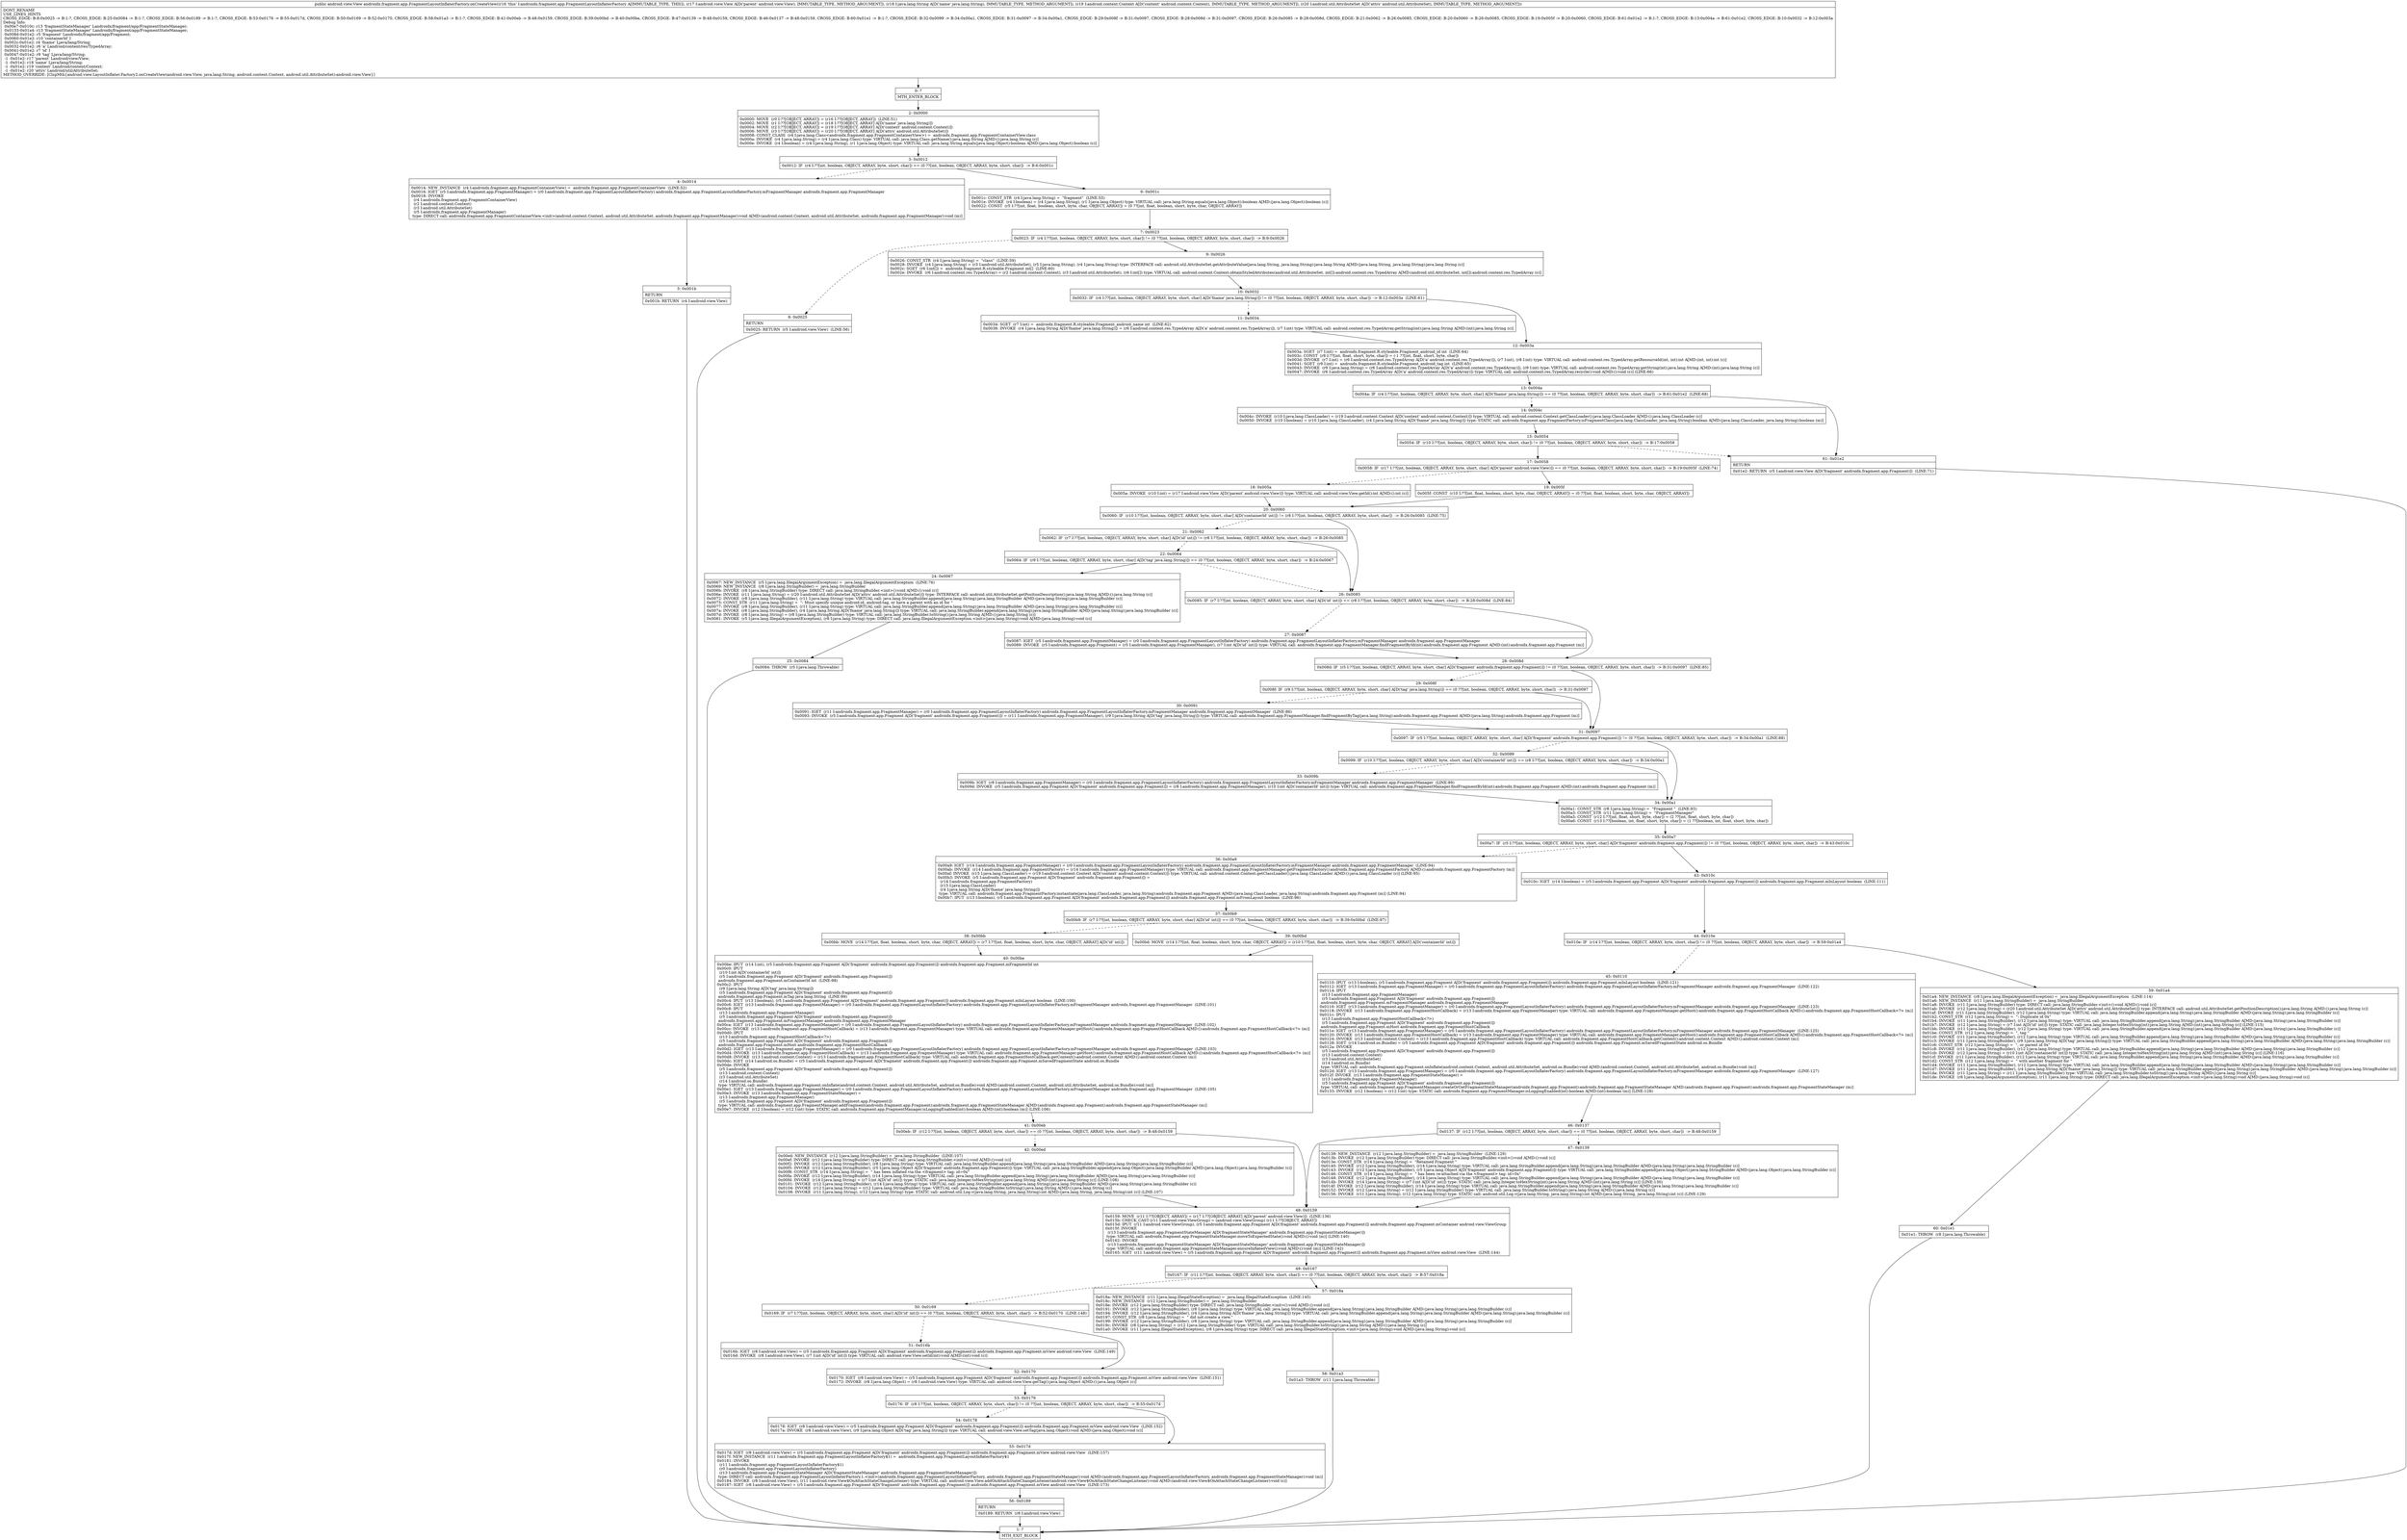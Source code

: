 digraph "CFG forandroidx.fragment.app.FragmentLayoutInflaterFactory.onCreateView(Landroid\/view\/View;Ljava\/lang\/String;Landroid\/content\/Context;Landroid\/util\/AttributeSet;)Landroid\/view\/View;" {
Node_0 [shape=record,label="{0\:\ ?|MTH_ENTER_BLOCK\l}"];
Node_2 [shape=record,label="{2\:\ 0x0000|0x0000: MOVE  (r0 I:??[OBJECT, ARRAY]) = (r16 I:??[OBJECT, ARRAY])  (LINE:51)\l0x0002: MOVE  (r1 I:??[OBJECT, ARRAY]) = (r18 I:??[OBJECT, ARRAY] A[D('name' java.lang.String)]) \l0x0004: MOVE  (r2 I:??[OBJECT, ARRAY]) = (r19 I:??[OBJECT, ARRAY] A[D('context' android.content.Context)]) \l0x0006: MOVE  (r3 I:??[OBJECT, ARRAY]) = (r20 I:??[OBJECT, ARRAY] A[D('attrs' android.util.AttributeSet)]) \l0x0008: CONST_CLASS  (r4 I:java.lang.Class\<androidx.fragment.app.FragmentContainerView\>) =  androidx.fragment.app.FragmentContainerView.class \l0x000a: INVOKE  (r4 I:java.lang.String) = (r4 I:java.lang.Class) type: VIRTUAL call: java.lang.Class.getName():java.lang.String A[MD:():java.lang.String (c)]\l0x000e: INVOKE  (r4 I:boolean) = (r4 I:java.lang.String), (r1 I:java.lang.Object) type: VIRTUAL call: java.lang.String.equals(java.lang.Object):boolean A[MD:(java.lang.Object):boolean (c)]\l}"];
Node_3 [shape=record,label="{3\:\ 0x0012|0x0012: IF  (r4 I:??[int, boolean, OBJECT, ARRAY, byte, short, char]) == (0 ??[int, boolean, OBJECT, ARRAY, byte, short, char])  \-\> B:6:0x001c \l}"];
Node_4 [shape=record,label="{4\:\ 0x0014|0x0014: NEW_INSTANCE  (r4 I:androidx.fragment.app.FragmentContainerView) =  androidx.fragment.app.FragmentContainerView  (LINE:52)\l0x0016: IGET  (r5 I:androidx.fragment.app.FragmentManager) = (r0 I:androidx.fragment.app.FragmentLayoutInflaterFactory) androidx.fragment.app.FragmentLayoutInflaterFactory.mFragmentManager androidx.fragment.app.FragmentManager \l0x0018: INVOKE  \l  (r4 I:androidx.fragment.app.FragmentContainerView)\l  (r2 I:android.content.Context)\l  (r3 I:android.util.AttributeSet)\l  (r5 I:androidx.fragment.app.FragmentManager)\l type: DIRECT call: androidx.fragment.app.FragmentContainerView.\<init\>(android.content.Context, android.util.AttributeSet, androidx.fragment.app.FragmentManager):void A[MD:(android.content.Context, android.util.AttributeSet, androidx.fragment.app.FragmentManager):void (m)]\l}"];
Node_5 [shape=record,label="{5\:\ 0x001b|RETURN\l|0x001b: RETURN  (r4 I:android.view.View) \l}"];
Node_1 [shape=record,label="{1\:\ ?|MTH_EXIT_BLOCK\l}"];
Node_6 [shape=record,label="{6\:\ 0x001c|0x001c: CONST_STR  (r4 I:java.lang.String) =  \"fragment\"  (LINE:55)\l0x001e: INVOKE  (r4 I:boolean) = (r4 I:java.lang.String), (r1 I:java.lang.Object) type: VIRTUAL call: java.lang.String.equals(java.lang.Object):boolean A[MD:(java.lang.Object):boolean (c)]\l0x0022: CONST  (r5 I:??[int, float, boolean, short, byte, char, OBJECT, ARRAY]) = (0 ??[int, float, boolean, short, byte, char, OBJECT, ARRAY]) \l}"];
Node_7 [shape=record,label="{7\:\ 0x0023|0x0023: IF  (r4 I:??[int, boolean, OBJECT, ARRAY, byte, short, char]) != (0 ??[int, boolean, OBJECT, ARRAY, byte, short, char])  \-\> B:9:0x0026 \l}"];
Node_8 [shape=record,label="{8\:\ 0x0025|RETURN\l|0x0025: RETURN  (r5 I:android.view.View)  (LINE:56)\l}"];
Node_9 [shape=record,label="{9\:\ 0x0026|0x0026: CONST_STR  (r4 I:java.lang.String) =  \"class\"  (LINE:59)\l0x0028: INVOKE  (r4 I:java.lang.String) = (r3 I:android.util.AttributeSet), (r5 I:java.lang.String), (r4 I:java.lang.String) type: INTERFACE call: android.util.AttributeSet.getAttributeValue(java.lang.String, java.lang.String):java.lang.String A[MD:(java.lang.String, java.lang.String):java.lang.String (c)]\l0x002c: SGET  (r6 I:int[]) =  androidx.fragment.R.styleable.Fragment int[]  (LINE:60)\l0x002e: INVOKE  (r6 I:android.content.res.TypedArray) = (r2 I:android.content.Context), (r3 I:android.util.AttributeSet), (r6 I:int[]) type: VIRTUAL call: android.content.Context.obtainStyledAttributes(android.util.AttributeSet, int[]):android.content.res.TypedArray A[MD:(android.util.AttributeSet, int[]):android.content.res.TypedArray (c)]\l}"];
Node_10 [shape=record,label="{10\:\ 0x0032|0x0032: IF  (r4 I:??[int, boolean, OBJECT, ARRAY, byte, short, char] A[D('fname' java.lang.String)]) != (0 ??[int, boolean, OBJECT, ARRAY, byte, short, char])  \-\> B:12:0x003a  (LINE:61)\l}"];
Node_11 [shape=record,label="{11\:\ 0x0034|0x0034: SGET  (r7 I:int) =  androidx.fragment.R.styleable.Fragment_android_name int  (LINE:62)\l0x0036: INVOKE  (r4 I:java.lang.String A[D('fname' java.lang.String)]) = (r6 I:android.content.res.TypedArray A[D('a' android.content.res.TypedArray)]), (r7 I:int) type: VIRTUAL call: android.content.res.TypedArray.getString(int):java.lang.String A[MD:(int):java.lang.String (c)]\l}"];
Node_12 [shape=record,label="{12\:\ 0x003a|0x003a: SGET  (r7 I:int) =  androidx.fragment.R.styleable.Fragment_android_id int  (LINE:64)\l0x003c: CONST  (r8 I:??[int, float, short, byte, char]) = (\-1 ??[int, float, short, byte, char]) \l0x003d: INVOKE  (r7 I:int) = (r6 I:android.content.res.TypedArray A[D('a' android.content.res.TypedArray)]), (r7 I:int), (r8 I:int) type: VIRTUAL call: android.content.res.TypedArray.getResourceId(int, int):int A[MD:(int, int):int (c)]\l0x0041: SGET  (r9 I:int) =  androidx.fragment.R.styleable.Fragment_android_tag int  (LINE:65)\l0x0043: INVOKE  (r9 I:java.lang.String) = (r6 I:android.content.res.TypedArray A[D('a' android.content.res.TypedArray)]), (r9 I:int) type: VIRTUAL call: android.content.res.TypedArray.getString(int):java.lang.String A[MD:(int):java.lang.String (c)]\l0x0047: INVOKE  (r6 I:android.content.res.TypedArray A[D('a' android.content.res.TypedArray)]) type: VIRTUAL call: android.content.res.TypedArray.recycle():void A[MD:():void (c)] (LINE:66)\l}"];
Node_13 [shape=record,label="{13\:\ 0x004a|0x004a: IF  (r4 I:??[int, boolean, OBJECT, ARRAY, byte, short, char] A[D('fname' java.lang.String)]) == (0 ??[int, boolean, OBJECT, ARRAY, byte, short, char])  \-\> B:61:0x01e2  (LINE:68)\l}"];
Node_14 [shape=record,label="{14\:\ 0x004c|0x004c: INVOKE  (r10 I:java.lang.ClassLoader) = (r19 I:android.content.Context A[D('context' android.content.Context)]) type: VIRTUAL call: android.content.Context.getClassLoader():java.lang.ClassLoader A[MD:():java.lang.ClassLoader (c)]\l0x0050: INVOKE  (r10 I:boolean) = (r10 I:java.lang.ClassLoader), (r4 I:java.lang.String A[D('fname' java.lang.String)]) type: STATIC call: androidx.fragment.app.FragmentFactory.isFragmentClass(java.lang.ClassLoader, java.lang.String):boolean A[MD:(java.lang.ClassLoader, java.lang.String):boolean (m)]\l}"];
Node_15 [shape=record,label="{15\:\ 0x0054|0x0054: IF  (r10 I:??[int, boolean, OBJECT, ARRAY, byte, short, char]) != (0 ??[int, boolean, OBJECT, ARRAY, byte, short, char])  \-\> B:17:0x0058 \l}"];
Node_17 [shape=record,label="{17\:\ 0x0058|0x0058: IF  (r17 I:??[int, boolean, OBJECT, ARRAY, byte, short, char] A[D('parent' android.view.View)]) == (0 ??[int, boolean, OBJECT, ARRAY, byte, short, char])  \-\> B:19:0x005f  (LINE:74)\l}"];
Node_18 [shape=record,label="{18\:\ 0x005a|0x005a: INVOKE  (r10 I:int) = (r17 I:android.view.View A[D('parent' android.view.View)]) type: VIRTUAL call: android.view.View.getId():int A[MD:():int (c)]\l}"];
Node_20 [shape=record,label="{20\:\ 0x0060|0x0060: IF  (r10 I:??[int, boolean, OBJECT, ARRAY, byte, short, char] A[D('containerId' int)]) != (r8 I:??[int, boolean, OBJECT, ARRAY, byte, short, char])  \-\> B:26:0x0085  (LINE:75)\l}"];
Node_21 [shape=record,label="{21\:\ 0x0062|0x0062: IF  (r7 I:??[int, boolean, OBJECT, ARRAY, byte, short, char] A[D('id' int)]) != (r8 I:??[int, boolean, OBJECT, ARRAY, byte, short, char])  \-\> B:26:0x0085 \l}"];
Node_22 [shape=record,label="{22\:\ 0x0064|0x0064: IF  (r9 I:??[int, boolean, OBJECT, ARRAY, byte, short, char] A[D('tag' java.lang.String)]) == (0 ??[int, boolean, OBJECT, ARRAY, byte, short, char])  \-\> B:24:0x0067 \l}"];
Node_24 [shape=record,label="{24\:\ 0x0067|0x0067: NEW_INSTANCE  (r5 I:java.lang.IllegalArgumentException) =  java.lang.IllegalArgumentException  (LINE:76)\l0x0069: NEW_INSTANCE  (r8 I:java.lang.StringBuilder) =  java.lang.StringBuilder \l0x006b: INVOKE  (r8 I:java.lang.StringBuilder) type: DIRECT call: java.lang.StringBuilder.\<init\>():void A[MD:():void (c)]\l0x006e: INVOKE  (r11 I:java.lang.String) = (r20 I:android.util.AttributeSet A[D('attrs' android.util.AttributeSet)]) type: INTERFACE call: android.util.AttributeSet.getPositionDescription():java.lang.String A[MD:():java.lang.String (c)]\l0x0072: INVOKE  (r8 I:java.lang.StringBuilder), (r11 I:java.lang.String) type: VIRTUAL call: java.lang.StringBuilder.append(java.lang.String):java.lang.StringBuilder A[MD:(java.lang.String):java.lang.StringBuilder (c)]\l0x0075: CONST_STR  (r11 I:java.lang.String) =  \": Must specify unique android:id, android:tag, or have a parent with an id for \" \l0x0077: INVOKE  (r8 I:java.lang.StringBuilder), (r11 I:java.lang.String) type: VIRTUAL call: java.lang.StringBuilder.append(java.lang.String):java.lang.StringBuilder A[MD:(java.lang.String):java.lang.StringBuilder (c)]\l0x007a: INVOKE  (r8 I:java.lang.StringBuilder), (r4 I:java.lang.String A[D('fname' java.lang.String)]) type: VIRTUAL call: java.lang.StringBuilder.append(java.lang.String):java.lang.StringBuilder A[MD:(java.lang.String):java.lang.StringBuilder (c)]\l0x007d: INVOKE  (r8 I:java.lang.String) = (r8 I:java.lang.StringBuilder) type: VIRTUAL call: java.lang.StringBuilder.toString():java.lang.String A[MD:():java.lang.String (c)]\l0x0081: INVOKE  (r5 I:java.lang.IllegalArgumentException), (r8 I:java.lang.String) type: DIRECT call: java.lang.IllegalArgumentException.\<init\>(java.lang.String):void A[MD:(java.lang.String):void (c)]\l}"];
Node_25 [shape=record,label="{25\:\ 0x0084|0x0084: THROW  (r5 I:java.lang.Throwable) \l}"];
Node_26 [shape=record,label="{26\:\ 0x0085|0x0085: IF  (r7 I:??[int, boolean, OBJECT, ARRAY, byte, short, char] A[D('id' int)]) == (r8 I:??[int, boolean, OBJECT, ARRAY, byte, short, char])  \-\> B:28:0x008d  (LINE:84)\l}"];
Node_27 [shape=record,label="{27\:\ 0x0087|0x0087: IGET  (r5 I:androidx.fragment.app.FragmentManager) = (r0 I:androidx.fragment.app.FragmentLayoutInflaterFactory) androidx.fragment.app.FragmentLayoutInflaterFactory.mFragmentManager androidx.fragment.app.FragmentManager \l0x0089: INVOKE  (r5 I:androidx.fragment.app.Fragment) = (r5 I:androidx.fragment.app.FragmentManager), (r7 I:int A[D('id' int)]) type: VIRTUAL call: androidx.fragment.app.FragmentManager.findFragmentById(int):androidx.fragment.app.Fragment A[MD:(int):androidx.fragment.app.Fragment (m)]\l}"];
Node_28 [shape=record,label="{28\:\ 0x008d|0x008d: IF  (r5 I:??[int, boolean, OBJECT, ARRAY, byte, short, char] A[D('fragment' androidx.fragment.app.Fragment)]) != (0 ??[int, boolean, OBJECT, ARRAY, byte, short, char])  \-\> B:31:0x0097  (LINE:85)\l}"];
Node_29 [shape=record,label="{29\:\ 0x008f|0x008f: IF  (r9 I:??[int, boolean, OBJECT, ARRAY, byte, short, char] A[D('tag' java.lang.String)]) == (0 ??[int, boolean, OBJECT, ARRAY, byte, short, char])  \-\> B:31:0x0097 \l}"];
Node_30 [shape=record,label="{30\:\ 0x0091|0x0091: IGET  (r11 I:androidx.fragment.app.FragmentManager) = (r0 I:androidx.fragment.app.FragmentLayoutInflaterFactory) androidx.fragment.app.FragmentLayoutInflaterFactory.mFragmentManager androidx.fragment.app.FragmentManager  (LINE:86)\l0x0093: INVOKE  (r5 I:androidx.fragment.app.Fragment A[D('fragment' androidx.fragment.app.Fragment)]) = (r11 I:androidx.fragment.app.FragmentManager), (r9 I:java.lang.String A[D('tag' java.lang.String)]) type: VIRTUAL call: androidx.fragment.app.FragmentManager.findFragmentByTag(java.lang.String):androidx.fragment.app.Fragment A[MD:(java.lang.String):androidx.fragment.app.Fragment (m)]\l}"];
Node_31 [shape=record,label="{31\:\ 0x0097|0x0097: IF  (r5 I:??[int, boolean, OBJECT, ARRAY, byte, short, char] A[D('fragment' androidx.fragment.app.Fragment)]) != (0 ??[int, boolean, OBJECT, ARRAY, byte, short, char])  \-\> B:34:0x00a1  (LINE:88)\l}"];
Node_32 [shape=record,label="{32\:\ 0x0099|0x0099: IF  (r10 I:??[int, boolean, OBJECT, ARRAY, byte, short, char] A[D('containerId' int)]) == (r8 I:??[int, boolean, OBJECT, ARRAY, byte, short, char])  \-\> B:34:0x00a1 \l}"];
Node_33 [shape=record,label="{33\:\ 0x009b|0x009b: IGET  (r8 I:androidx.fragment.app.FragmentManager) = (r0 I:androidx.fragment.app.FragmentLayoutInflaterFactory) androidx.fragment.app.FragmentLayoutInflaterFactory.mFragmentManager androidx.fragment.app.FragmentManager  (LINE:89)\l0x009d: INVOKE  (r5 I:androidx.fragment.app.Fragment A[D('fragment' androidx.fragment.app.Fragment)]) = (r8 I:androidx.fragment.app.FragmentManager), (r10 I:int A[D('containerId' int)]) type: VIRTUAL call: androidx.fragment.app.FragmentManager.findFragmentById(int):androidx.fragment.app.Fragment A[MD:(int):androidx.fragment.app.Fragment (m)]\l}"];
Node_34 [shape=record,label="{34\:\ 0x00a1|0x00a1: CONST_STR  (r8 I:java.lang.String) =  \"Fragment \"  (LINE:93)\l0x00a3: CONST_STR  (r11 I:java.lang.String) =  \"FragmentManager\" \l0x00a5: CONST  (r12 I:??[int, float, short, byte, char]) = (2 ??[int, float, short, byte, char]) \l0x00a6: CONST  (r13 I:??[boolean, int, float, short, byte, char]) = (1 ??[boolean, int, float, short, byte, char]) \l}"];
Node_35 [shape=record,label="{35\:\ 0x00a7|0x00a7: IF  (r5 I:??[int, boolean, OBJECT, ARRAY, byte, short, char] A[D('fragment' androidx.fragment.app.Fragment)]) != (0 ??[int, boolean, OBJECT, ARRAY, byte, short, char])  \-\> B:43:0x010c \l}"];
Node_36 [shape=record,label="{36\:\ 0x00a9|0x00a9: IGET  (r14 I:androidx.fragment.app.FragmentManager) = (r0 I:androidx.fragment.app.FragmentLayoutInflaterFactory) androidx.fragment.app.FragmentLayoutInflaterFactory.mFragmentManager androidx.fragment.app.FragmentManager  (LINE:94)\l0x00ab: INVOKE  (r14 I:androidx.fragment.app.FragmentFactory) = (r14 I:androidx.fragment.app.FragmentManager) type: VIRTUAL call: androidx.fragment.app.FragmentManager.getFragmentFactory():androidx.fragment.app.FragmentFactory A[MD:():androidx.fragment.app.FragmentFactory (m)]\l0x00af: INVOKE  (r15 I:java.lang.ClassLoader) = (r19 I:android.content.Context A[D('context' android.content.Context)]) type: VIRTUAL call: android.content.Context.getClassLoader():java.lang.ClassLoader A[MD:():java.lang.ClassLoader (c)] (LINE:95)\l0x00b3: INVOKE  (r5 I:androidx.fragment.app.Fragment A[D('fragment' androidx.fragment.app.Fragment)]) = \l  (r14 I:androidx.fragment.app.FragmentFactory)\l  (r15 I:java.lang.ClassLoader)\l  (r4 I:java.lang.String A[D('fname' java.lang.String)])\l type: VIRTUAL call: androidx.fragment.app.FragmentFactory.instantiate(java.lang.ClassLoader, java.lang.String):androidx.fragment.app.Fragment A[MD:(java.lang.ClassLoader, java.lang.String):androidx.fragment.app.Fragment (m)] (LINE:94)\l0x00b7: IPUT  (r13 I:boolean), (r5 I:androidx.fragment.app.Fragment A[D('fragment' androidx.fragment.app.Fragment)]) androidx.fragment.app.Fragment.mFromLayout boolean  (LINE:96)\l}"];
Node_37 [shape=record,label="{37\:\ 0x00b9|0x00b9: IF  (r7 I:??[int, boolean, OBJECT, ARRAY, byte, short, char] A[D('id' int)]) == (0 ??[int, boolean, OBJECT, ARRAY, byte, short, char])  \-\> B:39:0x00bd  (LINE:97)\l}"];
Node_38 [shape=record,label="{38\:\ 0x00bb|0x00bb: MOVE  (r14 I:??[int, float, boolean, short, byte, char, OBJECT, ARRAY]) = (r7 I:??[int, float, boolean, short, byte, char, OBJECT, ARRAY] A[D('id' int)]) \l}"];
Node_40 [shape=record,label="{40\:\ 0x00be|0x00be: IPUT  (r14 I:int), (r5 I:androidx.fragment.app.Fragment A[D('fragment' androidx.fragment.app.Fragment)]) androidx.fragment.app.Fragment.mFragmentId int \l0x00c0: IPUT  \l  (r10 I:int A[D('containerId' int)])\l  (r5 I:androidx.fragment.app.Fragment A[D('fragment' androidx.fragment.app.Fragment)])\l androidx.fragment.app.Fragment.mContainerId int  (LINE:98)\l0x00c2: IPUT  \l  (r9 I:java.lang.String A[D('tag' java.lang.String)])\l  (r5 I:androidx.fragment.app.Fragment A[D('fragment' androidx.fragment.app.Fragment)])\l androidx.fragment.app.Fragment.mTag java.lang.String  (LINE:99)\l0x00c4: IPUT  (r13 I:boolean), (r5 I:androidx.fragment.app.Fragment A[D('fragment' androidx.fragment.app.Fragment)]) androidx.fragment.app.Fragment.mInLayout boolean  (LINE:100)\l0x00c6: IGET  (r13 I:androidx.fragment.app.FragmentManager) = (r0 I:androidx.fragment.app.FragmentLayoutInflaterFactory) androidx.fragment.app.FragmentLayoutInflaterFactory.mFragmentManager androidx.fragment.app.FragmentManager  (LINE:101)\l0x00c8: IPUT  \l  (r13 I:androidx.fragment.app.FragmentManager)\l  (r5 I:androidx.fragment.app.Fragment A[D('fragment' androidx.fragment.app.Fragment)])\l androidx.fragment.app.Fragment.mFragmentManager androidx.fragment.app.FragmentManager \l0x00ca: IGET  (r13 I:androidx.fragment.app.FragmentManager) = (r0 I:androidx.fragment.app.FragmentLayoutInflaterFactory) androidx.fragment.app.FragmentLayoutInflaterFactory.mFragmentManager androidx.fragment.app.FragmentManager  (LINE:102)\l0x00cc: INVOKE  (r13 I:androidx.fragment.app.FragmentHostCallback) = (r13 I:androidx.fragment.app.FragmentManager) type: VIRTUAL call: androidx.fragment.app.FragmentManager.getHost():androidx.fragment.app.FragmentHostCallback A[MD:():androidx.fragment.app.FragmentHostCallback\<?\> (m)]\l0x00d0: IPUT  \l  (r13 I:androidx.fragment.app.FragmentHostCallback\<?\>)\l  (r5 I:androidx.fragment.app.Fragment A[D('fragment' androidx.fragment.app.Fragment)])\l androidx.fragment.app.Fragment.mHost androidx.fragment.app.FragmentHostCallback \l0x00d2: IGET  (r13 I:androidx.fragment.app.FragmentManager) = (r0 I:androidx.fragment.app.FragmentLayoutInflaterFactory) androidx.fragment.app.FragmentLayoutInflaterFactory.mFragmentManager androidx.fragment.app.FragmentManager  (LINE:103)\l0x00d4: INVOKE  (r13 I:androidx.fragment.app.FragmentHostCallback) = (r13 I:androidx.fragment.app.FragmentManager) type: VIRTUAL call: androidx.fragment.app.FragmentManager.getHost():androidx.fragment.app.FragmentHostCallback A[MD:():androidx.fragment.app.FragmentHostCallback\<?\> (m)]\l0x00d8: INVOKE  (r13 I:android.content.Context) = (r13 I:androidx.fragment.app.FragmentHostCallback) type: VIRTUAL call: androidx.fragment.app.FragmentHostCallback.getContext():android.content.Context A[MD:():android.content.Context (m)]\l0x00dc: IGET  (r14 I:android.os.Bundle) = (r5 I:androidx.fragment.app.Fragment A[D('fragment' androidx.fragment.app.Fragment)]) androidx.fragment.app.Fragment.mSavedFragmentState android.os.Bundle \l0x00de: INVOKE  \l  (r5 I:androidx.fragment.app.Fragment A[D('fragment' androidx.fragment.app.Fragment)])\l  (r13 I:android.content.Context)\l  (r3 I:android.util.AttributeSet)\l  (r14 I:android.os.Bundle)\l type: VIRTUAL call: androidx.fragment.app.Fragment.onInflate(android.content.Context, android.util.AttributeSet, android.os.Bundle):void A[MD:(android.content.Context, android.util.AttributeSet, android.os.Bundle):void (m)]\l0x00e1: IGET  (r13 I:androidx.fragment.app.FragmentManager) = (r0 I:androidx.fragment.app.FragmentLayoutInflaterFactory) androidx.fragment.app.FragmentLayoutInflaterFactory.mFragmentManager androidx.fragment.app.FragmentManager  (LINE:105)\l0x00e3: INVOKE  (r13 I:androidx.fragment.app.FragmentStateManager) = \l  (r13 I:androidx.fragment.app.FragmentManager)\l  (r5 I:androidx.fragment.app.Fragment A[D('fragment' androidx.fragment.app.Fragment)])\l type: VIRTUAL call: androidx.fragment.app.FragmentManager.addFragment(androidx.fragment.app.Fragment):androidx.fragment.app.FragmentStateManager A[MD:(androidx.fragment.app.Fragment):androidx.fragment.app.FragmentStateManager (m)]\l0x00e7: INVOKE  (r12 I:boolean) = (r12 I:int) type: STATIC call: androidx.fragment.app.FragmentManager.isLoggingEnabled(int):boolean A[MD:(int):boolean (m)] (LINE:106)\l}"];
Node_41 [shape=record,label="{41\:\ 0x00eb|0x00eb: IF  (r12 I:??[int, boolean, OBJECT, ARRAY, byte, short, char]) == (0 ??[int, boolean, OBJECT, ARRAY, byte, short, char])  \-\> B:48:0x0159 \l}"];
Node_42 [shape=record,label="{42\:\ 0x00ed|0x00ed: NEW_INSTANCE  (r12 I:java.lang.StringBuilder) =  java.lang.StringBuilder  (LINE:107)\l0x00ef: INVOKE  (r12 I:java.lang.StringBuilder) type: DIRECT call: java.lang.StringBuilder.\<init\>():void A[MD:():void (c)]\l0x00f2: INVOKE  (r12 I:java.lang.StringBuilder), (r8 I:java.lang.String) type: VIRTUAL call: java.lang.StringBuilder.append(java.lang.String):java.lang.StringBuilder A[MD:(java.lang.String):java.lang.StringBuilder (c)]\l0x00f5: INVOKE  (r12 I:java.lang.StringBuilder), (r5 I:java.lang.Object A[D('fragment' androidx.fragment.app.Fragment)]) type: VIRTUAL call: java.lang.StringBuilder.append(java.lang.Object):java.lang.StringBuilder A[MD:(java.lang.Object):java.lang.StringBuilder (c)]\l0x00f8: CONST_STR  (r14 I:java.lang.String) =  \" has been inflated via the \<fragment\> tag: id=0x\" \l0x00fa: INVOKE  (r12 I:java.lang.StringBuilder), (r14 I:java.lang.String) type: VIRTUAL call: java.lang.StringBuilder.append(java.lang.String):java.lang.StringBuilder A[MD:(java.lang.String):java.lang.StringBuilder (c)]\l0x00fd: INVOKE  (r14 I:java.lang.String) = (r7 I:int A[D('id' int)]) type: STATIC call: java.lang.Integer.toHexString(int):java.lang.String A[MD:(int):java.lang.String (c)] (LINE:108)\l0x0101: INVOKE  (r12 I:java.lang.StringBuilder), (r14 I:java.lang.String) type: VIRTUAL call: java.lang.StringBuilder.append(java.lang.String):java.lang.StringBuilder A[MD:(java.lang.String):java.lang.StringBuilder (c)]\l0x0104: INVOKE  (r12 I:java.lang.String) = (r12 I:java.lang.StringBuilder) type: VIRTUAL call: java.lang.StringBuilder.toString():java.lang.String A[MD:():java.lang.String (c)]\l0x0108: INVOKE  (r11 I:java.lang.String), (r12 I:java.lang.String) type: STATIC call: android.util.Log.v(java.lang.String, java.lang.String):int A[MD:(java.lang.String, java.lang.String):int (c)] (LINE:107)\l}"];
Node_48 [shape=record,label="{48\:\ 0x0159|0x0159: MOVE  (r11 I:??[OBJECT, ARRAY]) = (r17 I:??[OBJECT, ARRAY] A[D('parent' android.view.View)])  (LINE:136)\l0x015b: CHECK_CAST (r11 I:android.view.ViewGroup) = (android.view.ViewGroup) (r11 I:??[OBJECT, ARRAY]) \l0x015d: IPUT  (r11 I:android.view.ViewGroup), (r5 I:androidx.fragment.app.Fragment A[D('fragment' androidx.fragment.app.Fragment)]) androidx.fragment.app.Fragment.mContainer android.view.ViewGroup \l0x015f: INVOKE  \l  (r13 I:androidx.fragment.app.FragmentStateManager A[D('fragmentStateManager' androidx.fragment.app.FragmentStateManager)])\l type: VIRTUAL call: androidx.fragment.app.FragmentStateManager.moveToExpectedState():void A[MD:():void (m)] (LINE:140)\l0x0162: INVOKE  \l  (r13 I:androidx.fragment.app.FragmentStateManager A[D('fragmentStateManager' androidx.fragment.app.FragmentStateManager)])\l type: VIRTUAL call: androidx.fragment.app.FragmentStateManager.ensureInflatedView():void A[MD:():void (m)] (LINE:142)\l0x0165: IGET  (r11 I:android.view.View) = (r5 I:androidx.fragment.app.Fragment A[D('fragment' androidx.fragment.app.Fragment)]) androidx.fragment.app.Fragment.mView android.view.View  (LINE:144)\l}"];
Node_49 [shape=record,label="{49\:\ 0x0167|0x0167: IF  (r11 I:??[int, boolean, OBJECT, ARRAY, byte, short, char]) == (0 ??[int, boolean, OBJECT, ARRAY, byte, short, char])  \-\> B:57:0x018a \l}"];
Node_50 [shape=record,label="{50\:\ 0x0169|0x0169: IF  (r7 I:??[int, boolean, OBJECT, ARRAY, byte, short, char] A[D('id' int)]) == (0 ??[int, boolean, OBJECT, ARRAY, byte, short, char])  \-\> B:52:0x0170  (LINE:148)\l}"];
Node_51 [shape=record,label="{51\:\ 0x016b|0x016b: IGET  (r8 I:android.view.View) = (r5 I:androidx.fragment.app.Fragment A[D('fragment' androidx.fragment.app.Fragment)]) androidx.fragment.app.Fragment.mView android.view.View  (LINE:149)\l0x016d: INVOKE  (r8 I:android.view.View), (r7 I:int A[D('id' int)]) type: VIRTUAL call: android.view.View.setId(int):void A[MD:(int):void (c)]\l}"];
Node_52 [shape=record,label="{52\:\ 0x0170|0x0170: IGET  (r8 I:android.view.View) = (r5 I:androidx.fragment.app.Fragment A[D('fragment' androidx.fragment.app.Fragment)]) androidx.fragment.app.Fragment.mView android.view.View  (LINE:151)\l0x0172: INVOKE  (r8 I:java.lang.Object) = (r8 I:android.view.View) type: VIRTUAL call: android.view.View.getTag():java.lang.Object A[MD:():java.lang.Object (c)]\l}"];
Node_53 [shape=record,label="{53\:\ 0x0176|0x0176: IF  (r8 I:??[int, boolean, OBJECT, ARRAY, byte, short, char]) != (0 ??[int, boolean, OBJECT, ARRAY, byte, short, char])  \-\> B:55:0x017d \l}"];
Node_54 [shape=record,label="{54\:\ 0x0178|0x0178: IGET  (r8 I:android.view.View) = (r5 I:androidx.fragment.app.Fragment A[D('fragment' androidx.fragment.app.Fragment)]) androidx.fragment.app.Fragment.mView android.view.View  (LINE:152)\l0x017a: INVOKE  (r8 I:android.view.View), (r9 I:java.lang.Object A[D('tag' java.lang.String)]) type: VIRTUAL call: android.view.View.setTag(java.lang.Object):void A[MD:(java.lang.Object):void (c)]\l}"];
Node_55 [shape=record,label="{55\:\ 0x017d|0x017d: IGET  (r8 I:android.view.View) = (r5 I:androidx.fragment.app.Fragment A[D('fragment' androidx.fragment.app.Fragment)]) androidx.fragment.app.Fragment.mView android.view.View  (LINE:157)\l0x017f: NEW_INSTANCE  (r11 I:androidx.fragment.app.FragmentLayoutInflaterFactory$1) =  androidx.fragment.app.FragmentLayoutInflaterFactory$1 \l0x0181: INVOKE  \l  (r11 I:androidx.fragment.app.FragmentLayoutInflaterFactory$1)\l  (r0 I:androidx.fragment.app.FragmentLayoutInflaterFactory)\l  (r13 I:androidx.fragment.app.FragmentStateManager A[D('fragmentStateManager' androidx.fragment.app.FragmentStateManager)])\l type: DIRECT call: androidx.fragment.app.FragmentLayoutInflaterFactory.1.\<init\>(androidx.fragment.app.FragmentLayoutInflaterFactory, androidx.fragment.app.FragmentStateManager):void A[MD:(androidx.fragment.app.FragmentLayoutInflaterFactory, androidx.fragment.app.FragmentStateManager):void (m)]\l0x0184: INVOKE  (r8 I:android.view.View), (r11 I:android.view.View$OnAttachStateChangeListener) type: VIRTUAL call: android.view.View.addOnAttachStateChangeListener(android.view.View$OnAttachStateChangeListener):void A[MD:(android.view.View$OnAttachStateChangeListener):void (c)]\l0x0187: IGET  (r8 I:android.view.View) = (r5 I:androidx.fragment.app.Fragment A[D('fragment' androidx.fragment.app.Fragment)]) androidx.fragment.app.Fragment.mView android.view.View  (LINE:173)\l}"];
Node_56 [shape=record,label="{56\:\ 0x0189|RETURN\l|0x0189: RETURN  (r8 I:android.view.View) \l}"];
Node_57 [shape=record,label="{57\:\ 0x018a|0x018a: NEW_INSTANCE  (r11 I:java.lang.IllegalStateException) =  java.lang.IllegalStateException  (LINE:145)\l0x018c: NEW_INSTANCE  (r12 I:java.lang.StringBuilder) =  java.lang.StringBuilder \l0x018e: INVOKE  (r12 I:java.lang.StringBuilder) type: DIRECT call: java.lang.StringBuilder.\<init\>():void A[MD:():void (c)]\l0x0191: INVOKE  (r12 I:java.lang.StringBuilder), (r8 I:java.lang.String) type: VIRTUAL call: java.lang.StringBuilder.append(java.lang.String):java.lang.StringBuilder A[MD:(java.lang.String):java.lang.StringBuilder (c)]\l0x0194: INVOKE  (r12 I:java.lang.StringBuilder), (r4 I:java.lang.String A[D('fname' java.lang.String)]) type: VIRTUAL call: java.lang.StringBuilder.append(java.lang.String):java.lang.StringBuilder A[MD:(java.lang.String):java.lang.StringBuilder (c)]\l0x0197: CONST_STR  (r8 I:java.lang.String) =  \" did not create a view.\" \l0x0199: INVOKE  (r12 I:java.lang.StringBuilder), (r8 I:java.lang.String) type: VIRTUAL call: java.lang.StringBuilder.append(java.lang.String):java.lang.StringBuilder A[MD:(java.lang.String):java.lang.StringBuilder (c)]\l0x019c: INVOKE  (r8 I:java.lang.String) = (r12 I:java.lang.StringBuilder) type: VIRTUAL call: java.lang.StringBuilder.toString():java.lang.String A[MD:():java.lang.String (c)]\l0x01a0: INVOKE  (r11 I:java.lang.IllegalStateException), (r8 I:java.lang.String) type: DIRECT call: java.lang.IllegalStateException.\<init\>(java.lang.String):void A[MD:(java.lang.String):void (c)]\l}"];
Node_58 [shape=record,label="{58\:\ 0x01a3|0x01a3: THROW  (r11 I:java.lang.Throwable) \l}"];
Node_39 [shape=record,label="{39\:\ 0x00bd|0x00bd: MOVE  (r14 I:??[int, float, boolean, short, byte, char, OBJECT, ARRAY]) = (r10 I:??[int, float, boolean, short, byte, char, OBJECT, ARRAY] A[D('containerId' int)]) \l}"];
Node_43 [shape=record,label="{43\:\ 0x010c|0x010c: IGET  (r14 I:boolean) = (r5 I:androidx.fragment.app.Fragment A[D('fragment' androidx.fragment.app.Fragment)]) androidx.fragment.app.Fragment.mInLayout boolean  (LINE:111)\l}"];
Node_44 [shape=record,label="{44\:\ 0x010e|0x010e: IF  (r14 I:??[int, boolean, OBJECT, ARRAY, byte, short, char]) != (0 ??[int, boolean, OBJECT, ARRAY, byte, short, char])  \-\> B:59:0x01a4 \l}"];
Node_45 [shape=record,label="{45\:\ 0x0110|0x0110: IPUT  (r13 I:boolean), (r5 I:androidx.fragment.app.Fragment A[D('fragment' androidx.fragment.app.Fragment)]) androidx.fragment.app.Fragment.mInLayout boolean  (LINE:121)\l0x0112: IGET  (r13 I:androidx.fragment.app.FragmentManager) = (r0 I:androidx.fragment.app.FragmentLayoutInflaterFactory) androidx.fragment.app.FragmentLayoutInflaterFactory.mFragmentManager androidx.fragment.app.FragmentManager  (LINE:122)\l0x0114: IPUT  \l  (r13 I:androidx.fragment.app.FragmentManager)\l  (r5 I:androidx.fragment.app.Fragment A[D('fragment' androidx.fragment.app.Fragment)])\l androidx.fragment.app.Fragment.mFragmentManager androidx.fragment.app.FragmentManager \l0x0116: IGET  (r13 I:androidx.fragment.app.FragmentManager) = (r0 I:androidx.fragment.app.FragmentLayoutInflaterFactory) androidx.fragment.app.FragmentLayoutInflaterFactory.mFragmentManager androidx.fragment.app.FragmentManager  (LINE:123)\l0x0118: INVOKE  (r13 I:androidx.fragment.app.FragmentHostCallback) = (r13 I:androidx.fragment.app.FragmentManager) type: VIRTUAL call: androidx.fragment.app.FragmentManager.getHost():androidx.fragment.app.FragmentHostCallback A[MD:():androidx.fragment.app.FragmentHostCallback\<?\> (m)]\l0x011c: IPUT  \l  (r13 I:androidx.fragment.app.FragmentHostCallback\<?\>)\l  (r5 I:androidx.fragment.app.Fragment A[D('fragment' androidx.fragment.app.Fragment)])\l androidx.fragment.app.Fragment.mHost androidx.fragment.app.FragmentHostCallback \l0x011e: IGET  (r13 I:androidx.fragment.app.FragmentManager) = (r0 I:androidx.fragment.app.FragmentLayoutInflaterFactory) androidx.fragment.app.FragmentLayoutInflaterFactory.mFragmentManager androidx.fragment.app.FragmentManager  (LINE:125)\l0x0120: INVOKE  (r13 I:androidx.fragment.app.FragmentHostCallback) = (r13 I:androidx.fragment.app.FragmentManager) type: VIRTUAL call: androidx.fragment.app.FragmentManager.getHost():androidx.fragment.app.FragmentHostCallback A[MD:():androidx.fragment.app.FragmentHostCallback\<?\> (m)]\l0x0124: INVOKE  (r13 I:android.content.Context) = (r13 I:androidx.fragment.app.FragmentHostCallback) type: VIRTUAL call: androidx.fragment.app.FragmentHostCallback.getContext():android.content.Context A[MD:():android.content.Context (m)]\l0x0128: IGET  (r14 I:android.os.Bundle) = (r5 I:androidx.fragment.app.Fragment A[D('fragment' androidx.fragment.app.Fragment)]) androidx.fragment.app.Fragment.mSavedFragmentState android.os.Bundle \l0x012a: INVOKE  \l  (r5 I:androidx.fragment.app.Fragment A[D('fragment' androidx.fragment.app.Fragment)])\l  (r13 I:android.content.Context)\l  (r3 I:android.util.AttributeSet)\l  (r14 I:android.os.Bundle)\l type: VIRTUAL call: androidx.fragment.app.Fragment.onInflate(android.content.Context, android.util.AttributeSet, android.os.Bundle):void A[MD:(android.content.Context, android.util.AttributeSet, android.os.Bundle):void (m)]\l0x012d: IGET  (r13 I:androidx.fragment.app.FragmentManager) = (r0 I:androidx.fragment.app.FragmentLayoutInflaterFactory) androidx.fragment.app.FragmentLayoutInflaterFactory.mFragmentManager androidx.fragment.app.FragmentManager  (LINE:127)\l0x012f: INVOKE  (r13 I:androidx.fragment.app.FragmentStateManager) = \l  (r13 I:androidx.fragment.app.FragmentManager)\l  (r5 I:androidx.fragment.app.Fragment A[D('fragment' androidx.fragment.app.Fragment)])\l type: VIRTUAL call: androidx.fragment.app.FragmentManager.createOrGetFragmentStateManager(androidx.fragment.app.Fragment):androidx.fragment.app.FragmentStateManager A[MD:(androidx.fragment.app.Fragment):androidx.fragment.app.FragmentStateManager (m)]\l0x0133: INVOKE  (r12 I:boolean) = (r12 I:int) type: STATIC call: androidx.fragment.app.FragmentManager.isLoggingEnabled(int):boolean A[MD:(int):boolean (m)] (LINE:128)\l}"];
Node_46 [shape=record,label="{46\:\ 0x0137|0x0137: IF  (r12 I:??[int, boolean, OBJECT, ARRAY, byte, short, char]) == (0 ??[int, boolean, OBJECT, ARRAY, byte, short, char])  \-\> B:48:0x0159 \l}"];
Node_47 [shape=record,label="{47\:\ 0x0139|0x0139: NEW_INSTANCE  (r12 I:java.lang.StringBuilder) =  java.lang.StringBuilder  (LINE:129)\l0x013b: INVOKE  (r12 I:java.lang.StringBuilder) type: DIRECT call: java.lang.StringBuilder.\<init\>():void A[MD:():void (c)]\l0x013e: CONST_STR  (r14 I:java.lang.String) =  \"Retained Fragment \" \l0x0140: INVOKE  (r12 I:java.lang.StringBuilder), (r14 I:java.lang.String) type: VIRTUAL call: java.lang.StringBuilder.append(java.lang.String):java.lang.StringBuilder A[MD:(java.lang.String):java.lang.StringBuilder (c)]\l0x0143: INVOKE  (r12 I:java.lang.StringBuilder), (r5 I:java.lang.Object A[D('fragment' androidx.fragment.app.Fragment)]) type: VIRTUAL call: java.lang.StringBuilder.append(java.lang.Object):java.lang.StringBuilder A[MD:(java.lang.Object):java.lang.StringBuilder (c)]\l0x0146: CONST_STR  (r14 I:java.lang.String) =  \" has been re\-attached via the \<fragment\> tag: id=0x\" \l0x0148: INVOKE  (r12 I:java.lang.StringBuilder), (r14 I:java.lang.String) type: VIRTUAL call: java.lang.StringBuilder.append(java.lang.String):java.lang.StringBuilder A[MD:(java.lang.String):java.lang.StringBuilder (c)]\l0x014b: INVOKE  (r14 I:java.lang.String) = (r7 I:int A[D('id' int)]) type: STATIC call: java.lang.Integer.toHexString(int):java.lang.String A[MD:(int):java.lang.String (c)] (LINE:130)\l0x014f: INVOKE  (r12 I:java.lang.StringBuilder), (r14 I:java.lang.String) type: VIRTUAL call: java.lang.StringBuilder.append(java.lang.String):java.lang.StringBuilder A[MD:(java.lang.String):java.lang.StringBuilder (c)]\l0x0152: INVOKE  (r12 I:java.lang.String) = (r12 I:java.lang.StringBuilder) type: VIRTUAL call: java.lang.StringBuilder.toString():java.lang.String A[MD:():java.lang.String (c)]\l0x0156: INVOKE  (r11 I:java.lang.String), (r12 I:java.lang.String) type: STATIC call: android.util.Log.v(java.lang.String, java.lang.String):int A[MD:(java.lang.String, java.lang.String):int (c)] (LINE:129)\l}"];
Node_59 [shape=record,label="{59\:\ 0x01a4|0x01a4: NEW_INSTANCE  (r8 I:java.lang.IllegalArgumentException) =  java.lang.IllegalArgumentException  (LINE:114)\l0x01a6: NEW_INSTANCE  (r11 I:java.lang.StringBuilder) =  java.lang.StringBuilder \l0x01a8: INVOKE  (r11 I:java.lang.StringBuilder) type: DIRECT call: java.lang.StringBuilder.\<init\>():void A[MD:():void (c)]\l0x01ab: INVOKE  (r12 I:java.lang.String) = (r20 I:android.util.AttributeSet A[D('attrs' android.util.AttributeSet)]) type: INTERFACE call: android.util.AttributeSet.getPositionDescription():java.lang.String A[MD:():java.lang.String (c)]\l0x01af: INVOKE  (r11 I:java.lang.StringBuilder), (r12 I:java.lang.String) type: VIRTUAL call: java.lang.StringBuilder.append(java.lang.String):java.lang.StringBuilder A[MD:(java.lang.String):java.lang.StringBuilder (c)]\l0x01b2: CONST_STR  (r12 I:java.lang.String) =  \": Duplicate id 0x\" \l0x01b4: INVOKE  (r11 I:java.lang.StringBuilder), (r12 I:java.lang.String) type: VIRTUAL call: java.lang.StringBuilder.append(java.lang.String):java.lang.StringBuilder A[MD:(java.lang.String):java.lang.StringBuilder (c)]\l0x01b7: INVOKE  (r12 I:java.lang.String) = (r7 I:int A[D('id' int)]) type: STATIC call: java.lang.Integer.toHexString(int):java.lang.String A[MD:(int):java.lang.String (c)] (LINE:115)\l0x01bb: INVOKE  (r11 I:java.lang.StringBuilder), (r12 I:java.lang.String) type: VIRTUAL call: java.lang.StringBuilder.append(java.lang.String):java.lang.StringBuilder A[MD:(java.lang.String):java.lang.StringBuilder (c)]\l0x01be: CONST_STR  (r12 I:java.lang.String) =  \", tag \" \l0x01c0: INVOKE  (r11 I:java.lang.StringBuilder), (r12 I:java.lang.String) type: VIRTUAL call: java.lang.StringBuilder.append(java.lang.String):java.lang.StringBuilder A[MD:(java.lang.String):java.lang.StringBuilder (c)]\l0x01c3: INVOKE  (r11 I:java.lang.StringBuilder), (r9 I:java.lang.String A[D('tag' java.lang.String)]) type: VIRTUAL call: java.lang.StringBuilder.append(java.lang.String):java.lang.StringBuilder A[MD:(java.lang.String):java.lang.StringBuilder (c)]\l0x01c6: CONST_STR  (r12 I:java.lang.String) =  \", or parent id 0x\" \l0x01c8: INVOKE  (r11 I:java.lang.StringBuilder), (r12 I:java.lang.String) type: VIRTUAL call: java.lang.StringBuilder.append(java.lang.String):java.lang.StringBuilder A[MD:(java.lang.String):java.lang.StringBuilder (c)]\l0x01cb: INVOKE  (r12 I:java.lang.String) = (r10 I:int A[D('containerId' int)]) type: STATIC call: java.lang.Integer.toHexString(int):java.lang.String A[MD:(int):java.lang.String (c)] (LINE:116)\l0x01cf: INVOKE  (r11 I:java.lang.StringBuilder), (r12 I:java.lang.String) type: VIRTUAL call: java.lang.StringBuilder.append(java.lang.String):java.lang.StringBuilder A[MD:(java.lang.String):java.lang.StringBuilder (c)]\l0x01d2: CONST_STR  (r12 I:java.lang.String) =  \" with another fragment for \" \l0x01d4: INVOKE  (r11 I:java.lang.StringBuilder), (r12 I:java.lang.String) type: VIRTUAL call: java.lang.StringBuilder.append(java.lang.String):java.lang.StringBuilder A[MD:(java.lang.String):java.lang.StringBuilder (c)]\l0x01d7: INVOKE  (r11 I:java.lang.StringBuilder), (r4 I:java.lang.String A[D('fname' java.lang.String)]) type: VIRTUAL call: java.lang.StringBuilder.append(java.lang.String):java.lang.StringBuilder A[MD:(java.lang.String):java.lang.StringBuilder (c)]\l0x01da: INVOKE  (r11 I:java.lang.String) = (r11 I:java.lang.StringBuilder) type: VIRTUAL call: java.lang.StringBuilder.toString():java.lang.String A[MD:():java.lang.String (c)]\l0x01de: INVOKE  (r8 I:java.lang.IllegalArgumentException), (r11 I:java.lang.String) type: DIRECT call: java.lang.IllegalArgumentException.\<init\>(java.lang.String):void A[MD:(java.lang.String):void (c)]\l}"];
Node_60 [shape=record,label="{60\:\ 0x01e1|0x01e1: THROW  (r8 I:java.lang.Throwable) \l}"];
Node_19 [shape=record,label="{19\:\ 0x005f|0x005f: CONST  (r10 I:??[int, float, boolean, short, byte, char, OBJECT, ARRAY]) = (0 ??[int, float, boolean, short, byte, char, OBJECT, ARRAY]) \l}"];
Node_61 [shape=record,label="{61\:\ 0x01e2|RETURN\l|0x01e2: RETURN  (r5 I:android.view.View A[D('fragment' androidx.fragment.app.Fragment)])  (LINE:71)\l}"];
MethodNode[shape=record,label="{public android.view.View androidx.fragment.app.FragmentLayoutInflaterFactory.onCreateView((r16 'this' I:androidx.fragment.app.FragmentLayoutInflaterFactory A[IMMUTABLE_TYPE, THIS]), (r17 I:android.view.View A[D('parent' android.view.View), IMMUTABLE_TYPE, METHOD_ARGUMENT]), (r18 I:java.lang.String A[D('name' java.lang.String), IMMUTABLE_TYPE, METHOD_ARGUMENT]), (r19 I:android.content.Context A[D('context' android.content.Context), IMMUTABLE_TYPE, METHOD_ARGUMENT]), (r20 I:android.util.AttributeSet A[D('attrs' android.util.AttributeSet), IMMUTABLE_TYPE, METHOD_ARGUMENT]))  | DONT_RENAME\lUSE_LINES_HINTS\lCROSS_EDGE: B:8:0x0025 \-\> B:1:?, CROSS_EDGE: B:25:0x0084 \-\> B:1:?, CROSS_EDGE: B:56:0x0189 \-\> B:1:?, CROSS_EDGE: B:53:0x0176 \-\> B:55:0x017d, CROSS_EDGE: B:50:0x0169 \-\> B:52:0x0170, CROSS_EDGE: B:58:0x01a3 \-\> B:1:?, CROSS_EDGE: B:41:0x00eb \-\> B:48:0x0159, CROSS_EDGE: B:39:0x00bd \-\> B:40:0x00be, CROSS_EDGE: B:47:0x0139 \-\> B:48:0x0159, CROSS_EDGE: B:46:0x0137 \-\> B:48:0x0159, CROSS_EDGE: B:60:0x01e1 \-\> B:1:?, CROSS_EDGE: B:32:0x0099 \-\> B:34:0x00a1, CROSS_EDGE: B:31:0x0097 \-\> B:34:0x00a1, CROSS_EDGE: B:29:0x008f \-\> B:31:0x0097, CROSS_EDGE: B:28:0x008d \-\> B:31:0x0097, CROSS_EDGE: B:26:0x0085 \-\> B:28:0x008d, CROSS_EDGE: B:21:0x0062 \-\> B:26:0x0085, CROSS_EDGE: B:20:0x0060 \-\> B:26:0x0085, CROSS_EDGE: B:19:0x005f \-\> B:20:0x0060, CROSS_EDGE: B:61:0x01e2 \-\> B:1:?, CROSS_EDGE: B:13:0x004a \-\> B:61:0x01e2, CROSS_EDGE: B:10:0x0032 \-\> B:12:0x003a\lDebug Info:\l  0x00e7\-0x010c: r13 'fragmentStateManager' Landroidx\/fragment\/app\/FragmentStateManager;\l  0x0133\-0x01a4: r13 'fragmentStateManager' Landroidx\/fragment\/app\/FragmentStateManager;\l  0x008d\-0x01e2: r5 'fragment' Landroidx\/fragment\/app\/Fragment;\l  0x0060\-0x01e2: r10 'containerId' I\l  0x002c\-0x01e2: r4 'fname' Ljava\/lang\/String;\l  0x0032\-0x01e2: r6 'a' Landroid\/content\/res\/TypedArray;\l  0x0041\-0x01e2: r7 'id' I\l  0x0047\-0x01e2: r9 'tag' Ljava\/lang\/String;\l  \-1 \-0x01e2: r17 'parent' Landroid\/view\/View;\l  \-1 \-0x01e2: r18 'name' Ljava\/lang\/String;\l  \-1 \-0x01e2: r19 'context' Landroid\/content\/Context;\l  \-1 \-0x01e2: r20 'attrs' Landroid\/util\/AttributeSet;\lMETHOD_OVERRIDE: [ClspMth\{android.view.LayoutInflater.Factory2.onCreateView(android.view.View, java.lang.String, android.content.Context, android.util.AttributeSet):android.view.View\}]\l}"];
MethodNode -> Node_0;Node_0 -> Node_2;
Node_2 -> Node_3;
Node_3 -> Node_4[style=dashed];
Node_3 -> Node_6;
Node_4 -> Node_5;
Node_5 -> Node_1;
Node_6 -> Node_7;
Node_7 -> Node_8[style=dashed];
Node_7 -> Node_9;
Node_8 -> Node_1;
Node_9 -> Node_10;
Node_10 -> Node_11[style=dashed];
Node_10 -> Node_12;
Node_11 -> Node_12;
Node_12 -> Node_13;
Node_13 -> Node_14[style=dashed];
Node_13 -> Node_61;
Node_14 -> Node_15;
Node_15 -> Node_17;
Node_15 -> Node_61[style=dashed];
Node_17 -> Node_18[style=dashed];
Node_17 -> Node_19;
Node_18 -> Node_20;
Node_20 -> Node_21[style=dashed];
Node_20 -> Node_26;
Node_21 -> Node_22[style=dashed];
Node_21 -> Node_26;
Node_22 -> Node_24;
Node_22 -> Node_26[style=dashed];
Node_24 -> Node_25;
Node_25 -> Node_1;
Node_26 -> Node_27[style=dashed];
Node_26 -> Node_28;
Node_27 -> Node_28;
Node_28 -> Node_29[style=dashed];
Node_28 -> Node_31;
Node_29 -> Node_30[style=dashed];
Node_29 -> Node_31;
Node_30 -> Node_31;
Node_31 -> Node_32[style=dashed];
Node_31 -> Node_34;
Node_32 -> Node_33[style=dashed];
Node_32 -> Node_34;
Node_33 -> Node_34;
Node_34 -> Node_35;
Node_35 -> Node_36[style=dashed];
Node_35 -> Node_43;
Node_36 -> Node_37;
Node_37 -> Node_38[style=dashed];
Node_37 -> Node_39;
Node_38 -> Node_40;
Node_40 -> Node_41;
Node_41 -> Node_42[style=dashed];
Node_41 -> Node_48;
Node_42 -> Node_48;
Node_48 -> Node_49;
Node_49 -> Node_50[style=dashed];
Node_49 -> Node_57;
Node_50 -> Node_51[style=dashed];
Node_50 -> Node_52;
Node_51 -> Node_52;
Node_52 -> Node_53;
Node_53 -> Node_54[style=dashed];
Node_53 -> Node_55;
Node_54 -> Node_55;
Node_55 -> Node_56;
Node_56 -> Node_1;
Node_57 -> Node_58;
Node_58 -> Node_1;
Node_39 -> Node_40;
Node_43 -> Node_44;
Node_44 -> Node_45[style=dashed];
Node_44 -> Node_59;
Node_45 -> Node_46;
Node_46 -> Node_47[style=dashed];
Node_46 -> Node_48;
Node_47 -> Node_48;
Node_59 -> Node_60;
Node_60 -> Node_1;
Node_19 -> Node_20;
Node_61 -> Node_1;
}

